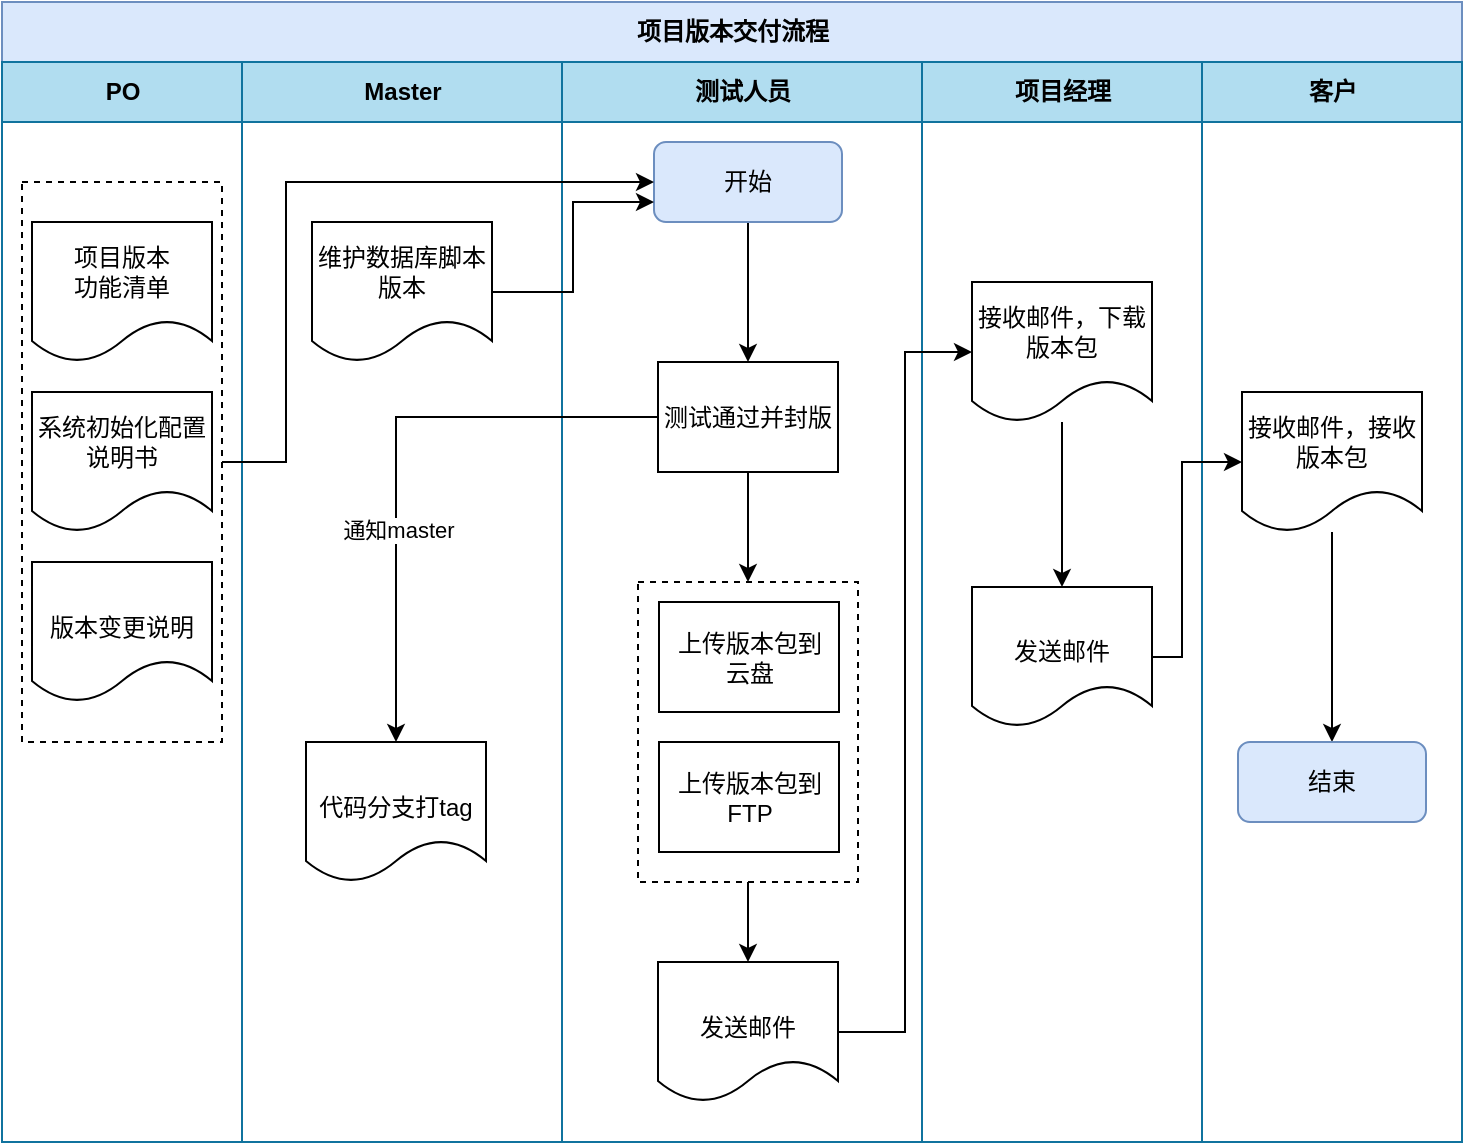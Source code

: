 <mxfile version="14.0.1" type="github">
  <diagram id="t4ctga8ut31WQuUNMBXp" name="Page-1">
    <mxGraphModel dx="868" dy="479" grid="1" gridSize="10" guides="1" tooltips="1" connect="1" arrows="1" fold="1" page="1" pageScale="1" pageWidth="827" pageHeight="1169" math="0" shadow="0">
      <root>
        <mxCell id="0" />
        <mxCell id="1" parent="0" />
        <mxCell id="a2n0651rRjcgQdYrs08B-1" value="项目版本交付流程" style="swimlane;html=1;childLayout=stackLayout;resizeParent=1;resizeParentMax=0;startSize=30;fillColor=#dae8fc;strokeColor=#6c8ebf;" vertex="1" parent="1">
          <mxGeometry x="40" y="120" width="730" height="570" as="geometry" />
        </mxCell>
        <mxCell id="a2n0651rRjcgQdYrs08B-2" value="PO" style="swimlane;html=1;startSize=30;fillColor=#b1ddf0;strokeColor=#10739e;" vertex="1" parent="a2n0651rRjcgQdYrs08B-1">
          <mxGeometry y="30" width="120" height="540" as="geometry" />
        </mxCell>
        <mxCell id="a2n0651rRjcgQdYrs08B-13" value="&lt;br&gt;版本变更说明" style="shape=document;whiteSpace=wrap;html=1;boundedLbl=1;" vertex="1" parent="a2n0651rRjcgQdYrs08B-2">
          <mxGeometry x="15" y="250" width="90" height="70" as="geometry" />
        </mxCell>
        <mxCell id="a2n0651rRjcgQdYrs08B-15" value="系统初始化配置说明书" style="shape=document;whiteSpace=wrap;html=1;boundedLbl=1;" vertex="1" parent="a2n0651rRjcgQdYrs08B-2">
          <mxGeometry x="15" y="165" width="90" height="70" as="geometry" />
        </mxCell>
        <mxCell id="a2n0651rRjcgQdYrs08B-16" value="项目版本&lt;div&gt;功能清单&lt;/div&gt;" style="shape=document;whiteSpace=wrap;html=1;boundedLbl=1;" vertex="1" parent="a2n0651rRjcgQdYrs08B-2">
          <mxGeometry x="15" y="80" width="90" height="70" as="geometry" />
        </mxCell>
        <mxCell id="a2n0651rRjcgQdYrs08B-19" value="" style="rounded=0;whiteSpace=wrap;html=1;dashed=1;fillColor=none;strokeWidth=1;" vertex="1" parent="a2n0651rRjcgQdYrs08B-2">
          <mxGeometry x="10" y="60" width="100" height="280" as="geometry" />
        </mxCell>
        <mxCell id="a2n0651rRjcgQdYrs08B-3" value="Master" style="swimlane;html=1;startSize=30;fillColor=#b1ddf0;strokeColor=#10739e;" vertex="1" parent="a2n0651rRjcgQdYrs08B-1">
          <mxGeometry x="120" y="30" width="160" height="540" as="geometry" />
        </mxCell>
        <mxCell id="a2n0651rRjcgQdYrs08B-17" value="维护数据库脚本版本" style="shape=document;whiteSpace=wrap;html=1;boundedLbl=1;" vertex="1" parent="a2n0651rRjcgQdYrs08B-3">
          <mxGeometry x="35" y="80" width="90" height="70" as="geometry" />
        </mxCell>
        <mxCell id="a2n0651rRjcgQdYrs08B-23" value="&lt;br&gt;代码分支打tag" style="shape=document;whiteSpace=wrap;html=1;boundedLbl=1;" vertex="1" parent="a2n0651rRjcgQdYrs08B-3">
          <mxGeometry x="32" y="340" width="90" height="70" as="geometry" />
        </mxCell>
        <mxCell id="a2n0651rRjcgQdYrs08B-4" value="测试人员" style="swimlane;html=1;startSize=30;fillColor=#b1ddf0;strokeColor=#10739e;" vertex="1" parent="a2n0651rRjcgQdYrs08B-1">
          <mxGeometry x="280" y="30" width="180" height="540" as="geometry" />
        </mxCell>
        <mxCell id="a2n0651rRjcgQdYrs08B-29" style="edgeStyle=orthogonalEdgeStyle;rounded=0;orthogonalLoop=1;jettySize=auto;html=1;entryX=0.5;entryY=0;entryDx=0;entryDy=0;" edge="1" parent="a2n0651rRjcgQdYrs08B-4" source="a2n0651rRjcgQdYrs08B-21" target="a2n0651rRjcgQdYrs08B-22">
          <mxGeometry relative="1" as="geometry" />
        </mxCell>
        <mxCell id="a2n0651rRjcgQdYrs08B-21" value="开始" style="rounded=1;whiteSpace=wrap;html=1;strokeWidth=1;fillColor=#dae8fc;strokeColor=#6c8ebf;" vertex="1" parent="a2n0651rRjcgQdYrs08B-4">
          <mxGeometry x="46" y="40" width="94" height="40" as="geometry" />
        </mxCell>
        <mxCell id="a2n0651rRjcgQdYrs08B-22" value="测试通过并封版" style="rounded=0;whiteSpace=wrap;html=1;strokeWidth=1;fillColor=none;" vertex="1" parent="a2n0651rRjcgQdYrs08B-4">
          <mxGeometry x="48" y="150" width="90" height="55" as="geometry" />
        </mxCell>
        <mxCell id="a2n0651rRjcgQdYrs08B-24" value="&lt;div&gt;上传版本包到&lt;/div&gt;&lt;div&gt;云盘&lt;/div&gt;" style="rounded=0;whiteSpace=wrap;html=1;strokeWidth=1;fillColor=none;" vertex="1" parent="a2n0651rRjcgQdYrs08B-4">
          <mxGeometry x="48.5" y="270" width="90" height="55" as="geometry" />
        </mxCell>
        <mxCell id="a2n0651rRjcgQdYrs08B-25" value="上传版本包到FTP" style="rounded=0;whiteSpace=wrap;html=1;strokeWidth=1;fillColor=none;" vertex="1" parent="a2n0651rRjcgQdYrs08B-4">
          <mxGeometry x="48.5" y="340" width="90" height="55" as="geometry" />
        </mxCell>
        <mxCell id="a2n0651rRjcgQdYrs08B-26" value="&lt;br&gt;发送邮件" style="shape=document;whiteSpace=wrap;html=1;boundedLbl=1;" vertex="1" parent="a2n0651rRjcgQdYrs08B-4">
          <mxGeometry x="48" y="450" width="90" height="70" as="geometry" />
        </mxCell>
        <mxCell id="a2n0651rRjcgQdYrs08B-32" value="" style="rounded=0;whiteSpace=wrap;html=1;strokeWidth=1;fillColor=none;dashed=1;" vertex="1" parent="a2n0651rRjcgQdYrs08B-4">
          <mxGeometry x="38" y="260" width="110" height="150" as="geometry" />
        </mxCell>
        <mxCell id="a2n0651rRjcgQdYrs08B-34" style="edgeStyle=orthogonalEdgeStyle;rounded=0;orthogonalLoop=1;jettySize=auto;html=1;entryX=0.5;entryY=0;entryDx=0;entryDy=0;" edge="1" parent="a2n0651rRjcgQdYrs08B-4" source="a2n0651rRjcgQdYrs08B-32" target="a2n0651rRjcgQdYrs08B-26">
          <mxGeometry relative="1" as="geometry" />
        </mxCell>
        <mxCell id="a2n0651rRjcgQdYrs08B-33" value="" style="edgeStyle=orthogonalEdgeStyle;rounded=0;orthogonalLoop=1;jettySize=auto;html=1;" edge="1" parent="a2n0651rRjcgQdYrs08B-4" source="a2n0651rRjcgQdYrs08B-22" target="a2n0651rRjcgQdYrs08B-32">
          <mxGeometry relative="1" as="geometry" />
        </mxCell>
        <mxCell id="a2n0651rRjcgQdYrs08B-7" value="项目经理" style="swimlane;html=1;startSize=30;fillColor=#b1ddf0;strokeColor=#10739e;" vertex="1" parent="a2n0651rRjcgQdYrs08B-1">
          <mxGeometry x="460" y="30" width="140" height="540" as="geometry" />
        </mxCell>
        <mxCell id="a2n0651rRjcgQdYrs08B-41" style="edgeStyle=orthogonalEdgeStyle;rounded=0;orthogonalLoop=1;jettySize=auto;html=1;entryX=0.5;entryY=0;entryDx=0;entryDy=0;" edge="1" parent="a2n0651rRjcgQdYrs08B-7" source="a2n0651rRjcgQdYrs08B-37" target="a2n0651rRjcgQdYrs08B-38">
          <mxGeometry relative="1" as="geometry" />
        </mxCell>
        <mxCell id="a2n0651rRjcgQdYrs08B-37" value="接收邮件，下载版本包" style="shape=document;whiteSpace=wrap;html=1;boundedLbl=1;" vertex="1" parent="a2n0651rRjcgQdYrs08B-7">
          <mxGeometry x="25" y="110" width="90" height="70" as="geometry" />
        </mxCell>
        <mxCell id="a2n0651rRjcgQdYrs08B-38" value="&lt;br&gt;发送邮件" style="shape=document;whiteSpace=wrap;html=1;boundedLbl=1;" vertex="1" parent="a2n0651rRjcgQdYrs08B-7">
          <mxGeometry x="25" y="262.5" width="90" height="70" as="geometry" />
        </mxCell>
        <mxCell id="a2n0651rRjcgQdYrs08B-8" value="客户" style="swimlane;html=1;startSize=30;fillColor=#b1ddf0;strokeColor=#10739e;" vertex="1" parent="a2n0651rRjcgQdYrs08B-1">
          <mxGeometry x="600" y="30" width="130" height="540" as="geometry" />
        </mxCell>
        <mxCell id="a2n0651rRjcgQdYrs08B-45" style="edgeStyle=orthogonalEdgeStyle;rounded=0;orthogonalLoop=1;jettySize=auto;html=1;" edge="1" parent="a2n0651rRjcgQdYrs08B-8" source="a2n0651rRjcgQdYrs08B-42" target="a2n0651rRjcgQdYrs08B-44">
          <mxGeometry relative="1" as="geometry" />
        </mxCell>
        <mxCell id="a2n0651rRjcgQdYrs08B-42" value="接收邮件，接收版本包" style="shape=document;whiteSpace=wrap;html=1;boundedLbl=1;" vertex="1" parent="a2n0651rRjcgQdYrs08B-8">
          <mxGeometry x="20" y="165" width="90" height="70" as="geometry" />
        </mxCell>
        <mxCell id="a2n0651rRjcgQdYrs08B-44" value="结束" style="rounded=1;whiteSpace=wrap;html=1;strokeWidth=1;fillColor=#dae8fc;strokeColor=#6c8ebf;" vertex="1" parent="a2n0651rRjcgQdYrs08B-8">
          <mxGeometry x="18" y="340" width="94" height="40" as="geometry" />
        </mxCell>
        <mxCell id="a2n0651rRjcgQdYrs08B-27" style="edgeStyle=orthogonalEdgeStyle;rounded=0;orthogonalLoop=1;jettySize=auto;html=1;entryX=0;entryY=0.5;entryDx=0;entryDy=0;" edge="1" parent="a2n0651rRjcgQdYrs08B-1" source="a2n0651rRjcgQdYrs08B-19" target="a2n0651rRjcgQdYrs08B-21">
          <mxGeometry relative="1" as="geometry">
            <Array as="points">
              <mxPoint x="142" y="230" />
              <mxPoint x="142" y="90" />
            </Array>
          </mxGeometry>
        </mxCell>
        <mxCell id="a2n0651rRjcgQdYrs08B-28" style="edgeStyle=orthogonalEdgeStyle;rounded=0;orthogonalLoop=1;jettySize=auto;html=1;entryX=0;entryY=0.75;entryDx=0;entryDy=0;" edge="1" parent="a2n0651rRjcgQdYrs08B-1" source="a2n0651rRjcgQdYrs08B-17" target="a2n0651rRjcgQdYrs08B-21">
          <mxGeometry relative="1" as="geometry" />
        </mxCell>
        <mxCell id="a2n0651rRjcgQdYrs08B-30" style="edgeStyle=orthogonalEdgeStyle;rounded=0;orthogonalLoop=1;jettySize=auto;html=1;exitX=0;exitY=0.5;exitDx=0;exitDy=0;" edge="1" parent="a2n0651rRjcgQdYrs08B-1" source="a2n0651rRjcgQdYrs08B-22" target="a2n0651rRjcgQdYrs08B-23">
          <mxGeometry relative="1" as="geometry">
            <Array as="points">
              <mxPoint x="197" y="208" />
            </Array>
          </mxGeometry>
        </mxCell>
        <mxCell id="a2n0651rRjcgQdYrs08B-31" value="通知master" style="edgeLabel;html=1;align=center;verticalAlign=middle;resizable=0;points=[];" vertex="1" connectable="0" parent="a2n0651rRjcgQdYrs08B-30">
          <mxGeometry x="0.268" y="1" relative="1" as="geometry">
            <mxPoint y="1" as="offset" />
          </mxGeometry>
        </mxCell>
        <mxCell id="a2n0651rRjcgQdYrs08B-40" style="edgeStyle=orthogonalEdgeStyle;rounded=0;orthogonalLoop=1;jettySize=auto;html=1;entryX=0;entryY=0.5;entryDx=0;entryDy=0;" edge="1" parent="a2n0651rRjcgQdYrs08B-1" source="a2n0651rRjcgQdYrs08B-26" target="a2n0651rRjcgQdYrs08B-37">
          <mxGeometry relative="1" as="geometry" />
        </mxCell>
        <mxCell id="a2n0651rRjcgQdYrs08B-46" style="edgeStyle=orthogonalEdgeStyle;rounded=0;orthogonalLoop=1;jettySize=auto;html=1;entryX=0;entryY=0.5;entryDx=0;entryDy=0;" edge="1" parent="a2n0651rRjcgQdYrs08B-1" source="a2n0651rRjcgQdYrs08B-38" target="a2n0651rRjcgQdYrs08B-42">
          <mxGeometry relative="1" as="geometry">
            <Array as="points">
              <mxPoint x="590" y="328" />
              <mxPoint x="590" y="230" />
            </Array>
          </mxGeometry>
        </mxCell>
      </root>
    </mxGraphModel>
  </diagram>
</mxfile>
